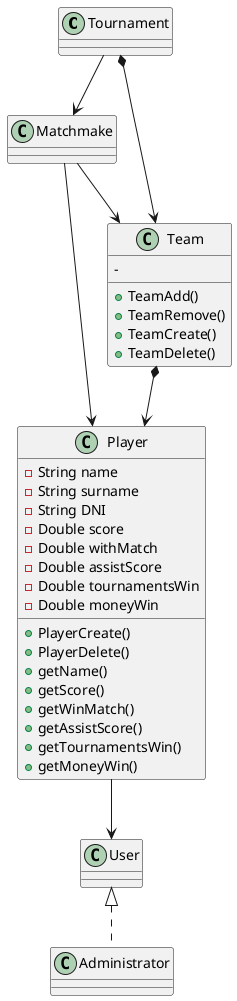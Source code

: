 @startuml

class Tournament{


}

class Player{
   + PlayerCreate()
   + PlayerDelete()
   + getName()
   + getScore()
   + getWinMatch()
   + getAssistScore()
   + getTournamentsWin()
   + getMoneyWin()
   - String name
   - String surname
   - String DNI
   - Double score
   - Double withMatch
   - Double assistScore
   - Double tournamentsWin
   - Double moneyWin
}

class Matchmake{


}

class Team{
    + TeamAdd()
    + TeamRemove()
    + TeamCreate()
    + TeamDelete()
    -
}

class User{


}

class Administrator{


}

Tournament *-down-> Team
Team *-down-> Player
Player -down-> User
Tournament -down-> Matchmake
Matchmake -down-> Team
Matchmake -down-> Player
User <|.down. Administrator

@enduml